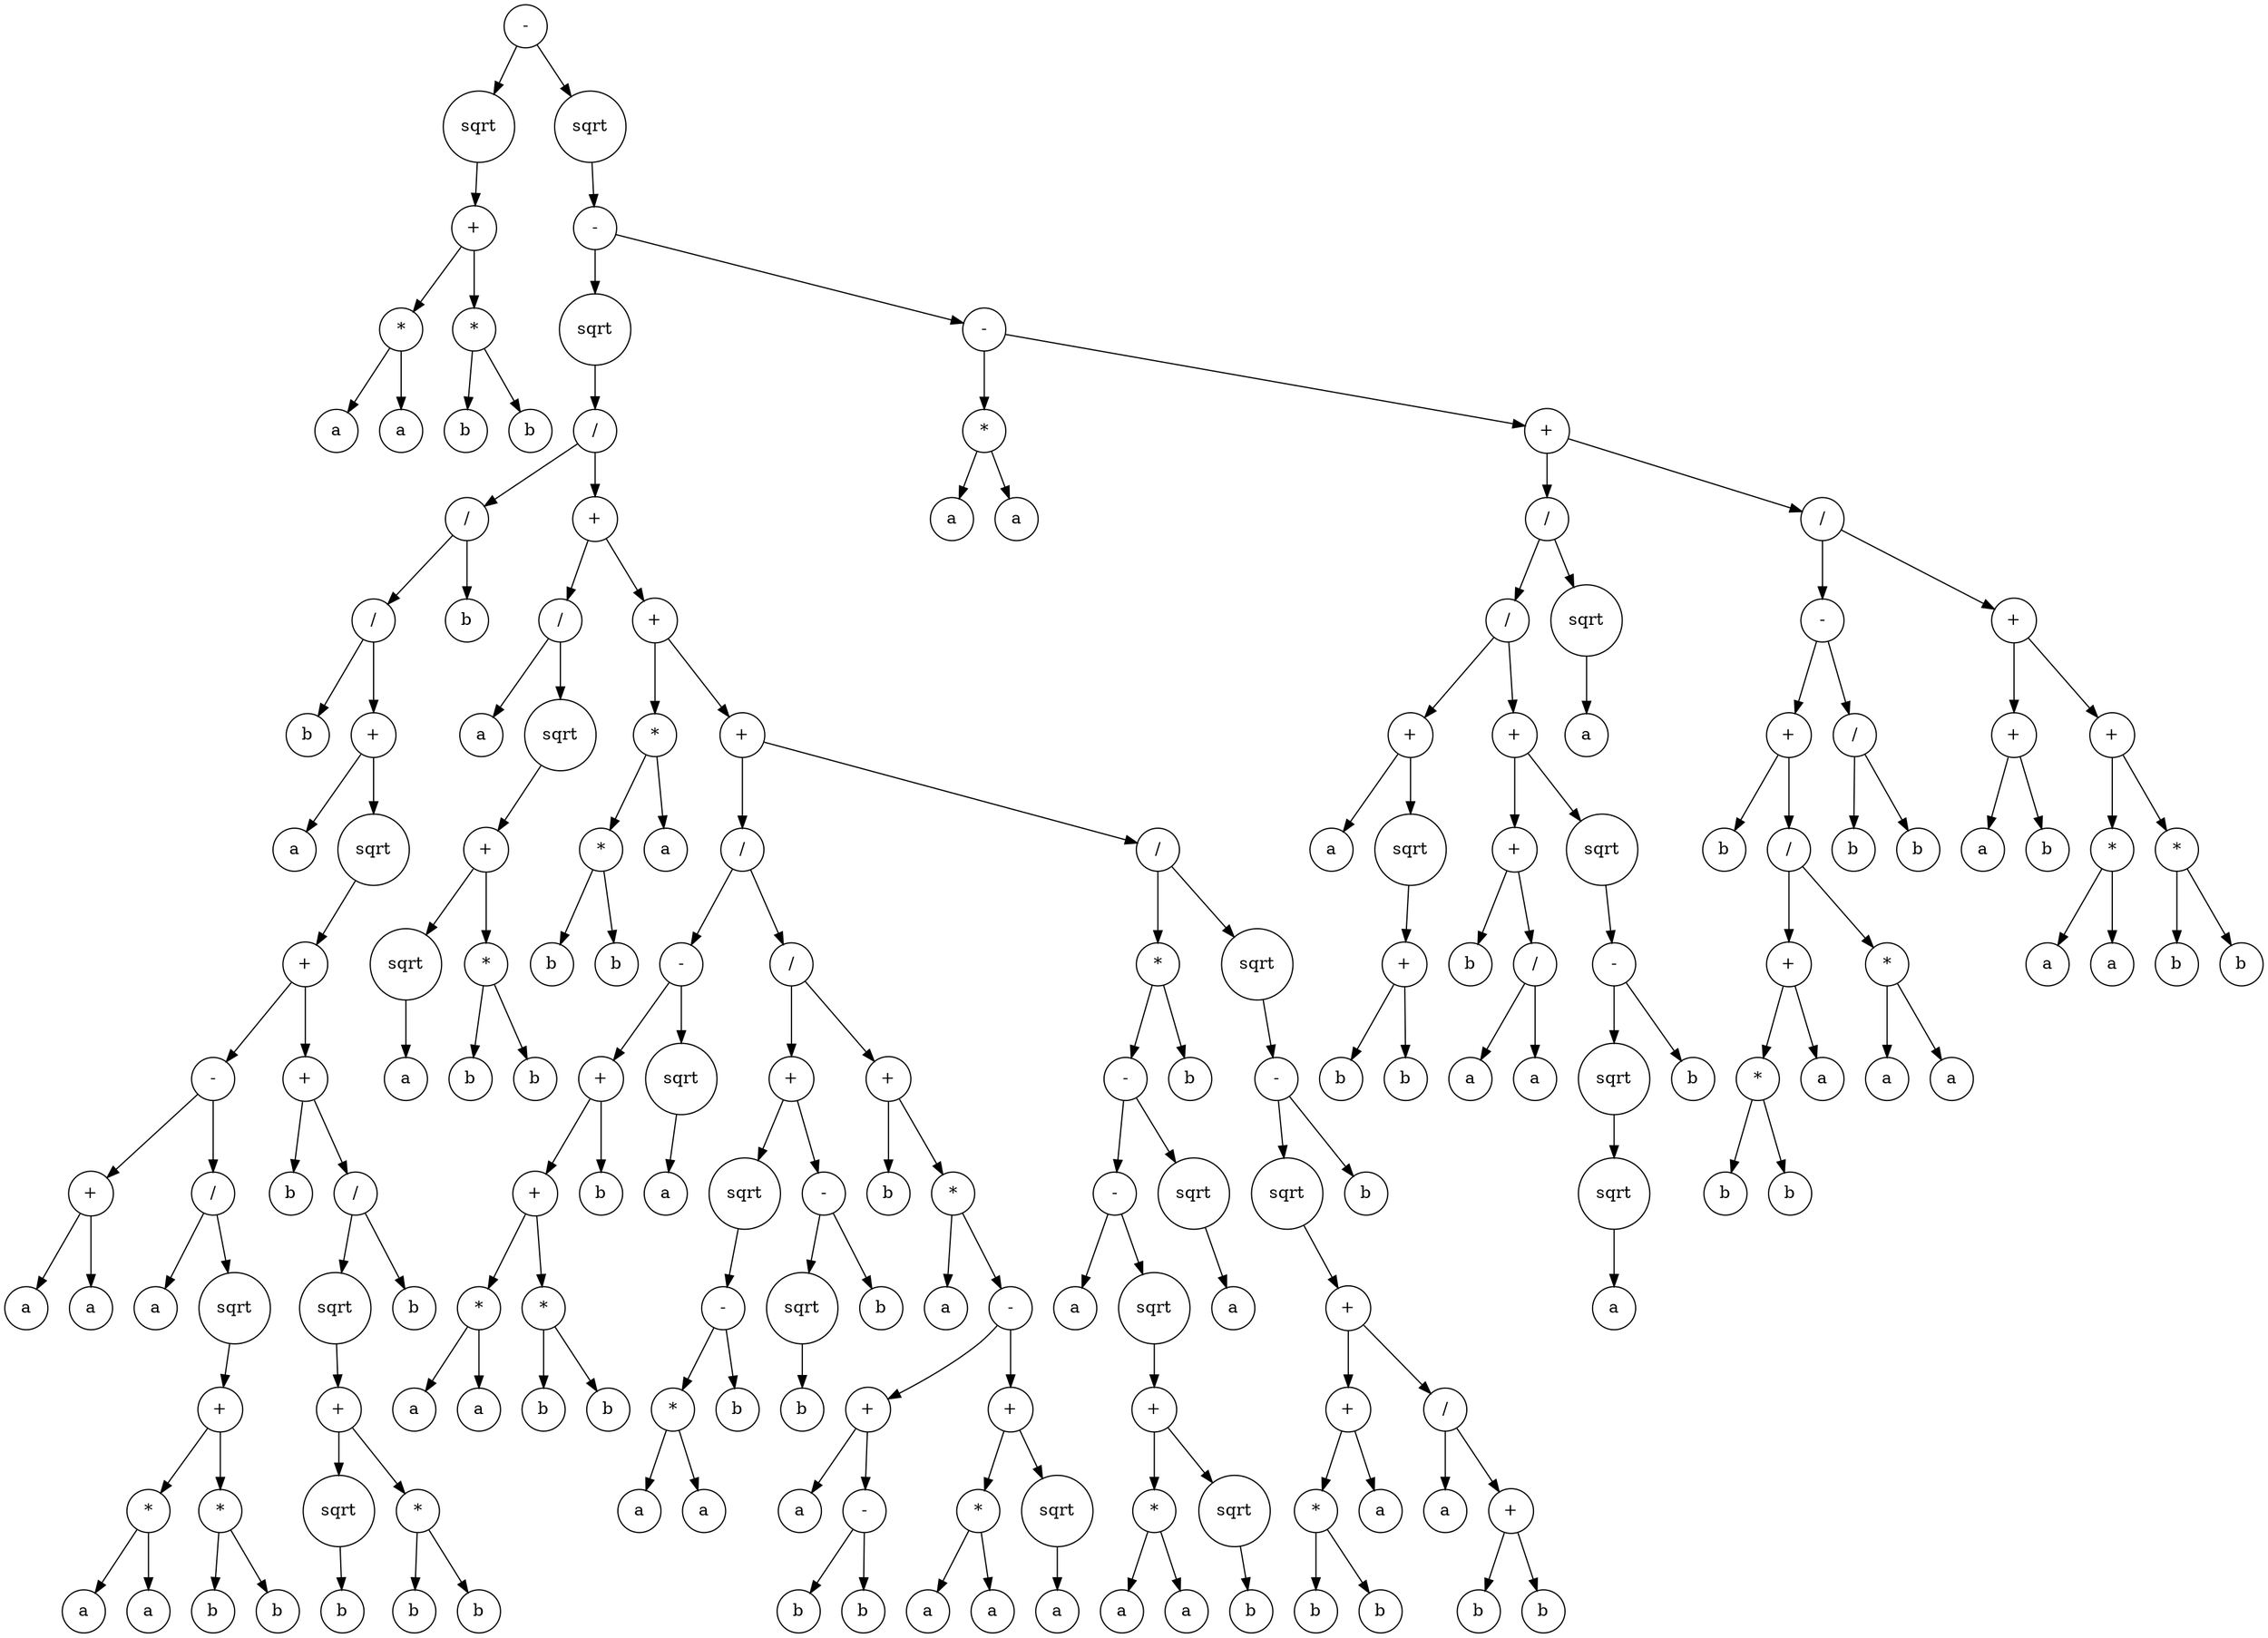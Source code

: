 digraph g {
graph [ordering=out];
node [shape=circle];
n[label = "-"];
n0[label = "sqrt"];
n00[label = "+"];
n000[label = "*"];
n0000[label = "a"];
n000 -> n0000;
n0001[label = "a"];
n000 -> n0001;
n00 -> n000;
n001[label = "*"];
n0010[label = "b"];
n001 -> n0010;
n0011[label = "b"];
n001 -> n0011;
n00 -> n001;
n0 -> n00;
n -> n0;
n1[label = "sqrt"];
n10[label = "-"];
n100[label = "sqrt"];
n1000[label = "/"];
n10000[label = "/"];
n100000[label = "/"];
n1000000[label = "b"];
n100000 -> n1000000;
n1000001[label = "+"];
n10000010[label = "a"];
n1000001 -> n10000010;
n10000011[label = "sqrt"];
n100000110[label = "+"];
n1000001100[label = "-"];
n10000011000[label = "+"];
n100000110000[label = "a"];
n10000011000 -> n100000110000;
n100000110001[label = "a"];
n10000011000 -> n100000110001;
n1000001100 -> n10000011000;
n10000011001[label = "/"];
n100000110010[label = "a"];
n10000011001 -> n100000110010;
n100000110011[label = "sqrt"];
n1000001100110[label = "+"];
n10000011001100[label = "*"];
n100000110011000[label = "a"];
n10000011001100 -> n100000110011000;
n100000110011001[label = "a"];
n10000011001100 -> n100000110011001;
n1000001100110 -> n10000011001100;
n10000011001101[label = "*"];
n100000110011010[label = "b"];
n10000011001101 -> n100000110011010;
n100000110011011[label = "b"];
n10000011001101 -> n100000110011011;
n1000001100110 -> n10000011001101;
n100000110011 -> n1000001100110;
n10000011001 -> n100000110011;
n1000001100 -> n10000011001;
n100000110 -> n1000001100;
n1000001101[label = "+"];
n10000011010[label = "b"];
n1000001101 -> n10000011010;
n10000011011[label = "/"];
n100000110110[label = "sqrt"];
n1000001101100[label = "+"];
n10000011011000[label = "sqrt"];
n100000110110000[label = "b"];
n10000011011000 -> n100000110110000;
n1000001101100 -> n10000011011000;
n10000011011001[label = "*"];
n100000110110010[label = "b"];
n10000011011001 -> n100000110110010;
n100000110110011[label = "b"];
n10000011011001 -> n100000110110011;
n1000001101100 -> n10000011011001;
n100000110110 -> n1000001101100;
n10000011011 -> n100000110110;
n100000110111[label = "b"];
n10000011011 -> n100000110111;
n1000001101 -> n10000011011;
n100000110 -> n1000001101;
n10000011 -> n100000110;
n1000001 -> n10000011;
n100000 -> n1000001;
n10000 -> n100000;
n100001[label = "b"];
n10000 -> n100001;
n1000 -> n10000;
n10001[label = "+"];
n100010[label = "/"];
n1000100[label = "a"];
n100010 -> n1000100;
n1000101[label = "sqrt"];
n10001010[label = "+"];
n100010100[label = "sqrt"];
n1000101000[label = "a"];
n100010100 -> n1000101000;
n10001010 -> n100010100;
n100010101[label = "*"];
n1000101010[label = "b"];
n100010101 -> n1000101010;
n1000101011[label = "b"];
n100010101 -> n1000101011;
n10001010 -> n100010101;
n1000101 -> n10001010;
n100010 -> n1000101;
n10001 -> n100010;
n100011[label = "+"];
n1000110[label = "*"];
n10001100[label = "*"];
n100011000[label = "b"];
n10001100 -> n100011000;
n100011001[label = "b"];
n10001100 -> n100011001;
n1000110 -> n10001100;
n10001101[label = "a"];
n1000110 -> n10001101;
n100011 -> n1000110;
n1000111[label = "+"];
n10001110[label = "/"];
n100011100[label = "-"];
n1000111000[label = "+"];
n10001110000[label = "+"];
n100011100000[label = "*"];
n1000111000000[label = "a"];
n100011100000 -> n1000111000000;
n1000111000001[label = "a"];
n100011100000 -> n1000111000001;
n10001110000 -> n100011100000;
n100011100001[label = "*"];
n1000111000010[label = "b"];
n100011100001 -> n1000111000010;
n1000111000011[label = "b"];
n100011100001 -> n1000111000011;
n10001110000 -> n100011100001;
n1000111000 -> n10001110000;
n10001110001[label = "b"];
n1000111000 -> n10001110001;
n100011100 -> n1000111000;
n1000111001[label = "sqrt"];
n10001110010[label = "a"];
n1000111001 -> n10001110010;
n100011100 -> n1000111001;
n10001110 -> n100011100;
n100011101[label = "/"];
n1000111010[label = "+"];
n10001110100[label = "sqrt"];
n100011101000[label = "-"];
n1000111010000[label = "*"];
n10001110100000[label = "a"];
n1000111010000 -> n10001110100000;
n10001110100001[label = "a"];
n1000111010000 -> n10001110100001;
n100011101000 -> n1000111010000;
n1000111010001[label = "b"];
n100011101000 -> n1000111010001;
n10001110100 -> n100011101000;
n1000111010 -> n10001110100;
n10001110101[label = "-"];
n100011101010[label = "sqrt"];
n1000111010100[label = "b"];
n100011101010 -> n1000111010100;
n10001110101 -> n100011101010;
n100011101011[label = "b"];
n10001110101 -> n100011101011;
n1000111010 -> n10001110101;
n100011101 -> n1000111010;
n1000111011[label = "+"];
n10001110110[label = "b"];
n1000111011 -> n10001110110;
n10001110111[label = "*"];
n100011101110[label = "a"];
n10001110111 -> n100011101110;
n100011101111[label = "-"];
n1000111011110[label = "+"];
n10001110111100[label = "a"];
n1000111011110 -> n10001110111100;
n10001110111101[label = "-"];
n100011101111010[label = "b"];
n10001110111101 -> n100011101111010;
n100011101111011[label = "b"];
n10001110111101 -> n100011101111011;
n1000111011110 -> n10001110111101;
n100011101111 -> n1000111011110;
n1000111011111[label = "+"];
n10001110111110[label = "*"];
n100011101111100[label = "a"];
n10001110111110 -> n100011101111100;
n100011101111101[label = "a"];
n10001110111110 -> n100011101111101;
n1000111011111 -> n10001110111110;
n10001110111111[label = "sqrt"];
n100011101111110[label = "a"];
n10001110111111 -> n100011101111110;
n1000111011111 -> n10001110111111;
n100011101111 -> n1000111011111;
n10001110111 -> n100011101111;
n1000111011 -> n10001110111;
n100011101 -> n1000111011;
n10001110 -> n100011101;
n1000111 -> n10001110;
n10001111[label = "/"];
n100011110[label = "*"];
n1000111100[label = "-"];
n10001111000[label = "-"];
n100011110000[label = "a"];
n10001111000 -> n100011110000;
n100011110001[label = "sqrt"];
n1000111100010[label = "+"];
n10001111000100[label = "*"];
n100011110001000[label = "a"];
n10001111000100 -> n100011110001000;
n100011110001001[label = "a"];
n10001111000100 -> n100011110001001;
n1000111100010 -> n10001111000100;
n10001111000101[label = "sqrt"];
n100011110001010[label = "b"];
n10001111000101 -> n100011110001010;
n1000111100010 -> n10001111000101;
n100011110001 -> n1000111100010;
n10001111000 -> n100011110001;
n1000111100 -> n10001111000;
n10001111001[label = "sqrt"];
n100011110010[label = "a"];
n10001111001 -> n100011110010;
n1000111100 -> n10001111001;
n100011110 -> n1000111100;
n1000111101[label = "b"];
n100011110 -> n1000111101;
n10001111 -> n100011110;
n100011111[label = "sqrt"];
n1000111110[label = "-"];
n10001111100[label = "sqrt"];
n100011111000[label = "+"];
n1000111110000[label = "+"];
n10001111100000[label = "*"];
n100011111000000[label = "b"];
n10001111100000 -> n100011111000000;
n100011111000001[label = "b"];
n10001111100000 -> n100011111000001;
n1000111110000 -> n10001111100000;
n10001111100001[label = "a"];
n1000111110000 -> n10001111100001;
n100011111000 -> n1000111110000;
n1000111110001[label = "/"];
n10001111100010[label = "a"];
n1000111110001 -> n10001111100010;
n10001111100011[label = "+"];
n100011111000110[label = "b"];
n10001111100011 -> n100011111000110;
n100011111000111[label = "b"];
n10001111100011 -> n100011111000111;
n1000111110001 -> n10001111100011;
n100011111000 -> n1000111110001;
n10001111100 -> n100011111000;
n1000111110 -> n10001111100;
n10001111101[label = "b"];
n1000111110 -> n10001111101;
n100011111 -> n1000111110;
n10001111 -> n100011111;
n1000111 -> n10001111;
n100011 -> n1000111;
n10001 -> n100011;
n1000 -> n10001;
n100 -> n1000;
n10 -> n100;
n101[label = "-"];
n1010[label = "*"];
n10100[label = "a"];
n1010 -> n10100;
n10101[label = "a"];
n1010 -> n10101;
n101 -> n1010;
n1011[label = "+"];
n10110[label = "/"];
n101100[label = "/"];
n1011000[label = "+"];
n10110000[label = "a"];
n1011000 -> n10110000;
n10110001[label = "sqrt"];
n101100010[label = "+"];
n1011000100[label = "b"];
n101100010 -> n1011000100;
n1011000101[label = "b"];
n101100010 -> n1011000101;
n10110001 -> n101100010;
n1011000 -> n10110001;
n101100 -> n1011000;
n1011001[label = "+"];
n10110010[label = "+"];
n101100100[label = "b"];
n10110010 -> n101100100;
n101100101[label = "/"];
n1011001010[label = "a"];
n101100101 -> n1011001010;
n1011001011[label = "a"];
n101100101 -> n1011001011;
n10110010 -> n101100101;
n1011001 -> n10110010;
n10110011[label = "sqrt"];
n101100110[label = "-"];
n1011001100[label = "sqrt"];
n10110011000[label = "sqrt"];
n101100110000[label = "a"];
n10110011000 -> n101100110000;
n1011001100 -> n10110011000;
n101100110 -> n1011001100;
n1011001101[label = "b"];
n101100110 -> n1011001101;
n10110011 -> n101100110;
n1011001 -> n10110011;
n101100 -> n1011001;
n10110 -> n101100;
n101101[label = "sqrt"];
n1011010[label = "a"];
n101101 -> n1011010;
n10110 -> n101101;
n1011 -> n10110;
n10111[label = "/"];
n101110[label = "-"];
n1011100[label = "+"];
n10111000[label = "b"];
n1011100 -> n10111000;
n10111001[label = "/"];
n101110010[label = "+"];
n1011100100[label = "*"];
n10111001000[label = "b"];
n1011100100 -> n10111001000;
n10111001001[label = "b"];
n1011100100 -> n10111001001;
n101110010 -> n1011100100;
n1011100101[label = "a"];
n101110010 -> n1011100101;
n10111001 -> n101110010;
n101110011[label = "*"];
n1011100110[label = "a"];
n101110011 -> n1011100110;
n1011100111[label = "a"];
n101110011 -> n1011100111;
n10111001 -> n101110011;
n1011100 -> n10111001;
n101110 -> n1011100;
n1011101[label = "/"];
n10111010[label = "b"];
n1011101 -> n10111010;
n10111011[label = "b"];
n1011101 -> n10111011;
n101110 -> n1011101;
n10111 -> n101110;
n101111[label = "+"];
n1011110[label = "+"];
n10111100[label = "a"];
n1011110 -> n10111100;
n10111101[label = "b"];
n1011110 -> n10111101;
n101111 -> n1011110;
n1011111[label = "+"];
n10111110[label = "*"];
n101111100[label = "a"];
n10111110 -> n101111100;
n101111101[label = "a"];
n10111110 -> n101111101;
n1011111 -> n10111110;
n10111111[label = "*"];
n101111110[label = "b"];
n10111111 -> n101111110;
n101111111[label = "b"];
n10111111 -> n101111111;
n1011111 -> n10111111;
n101111 -> n1011111;
n10111 -> n101111;
n1011 -> n10111;
n101 -> n1011;
n10 -> n101;
n1 -> n10;
n -> n1;
}
